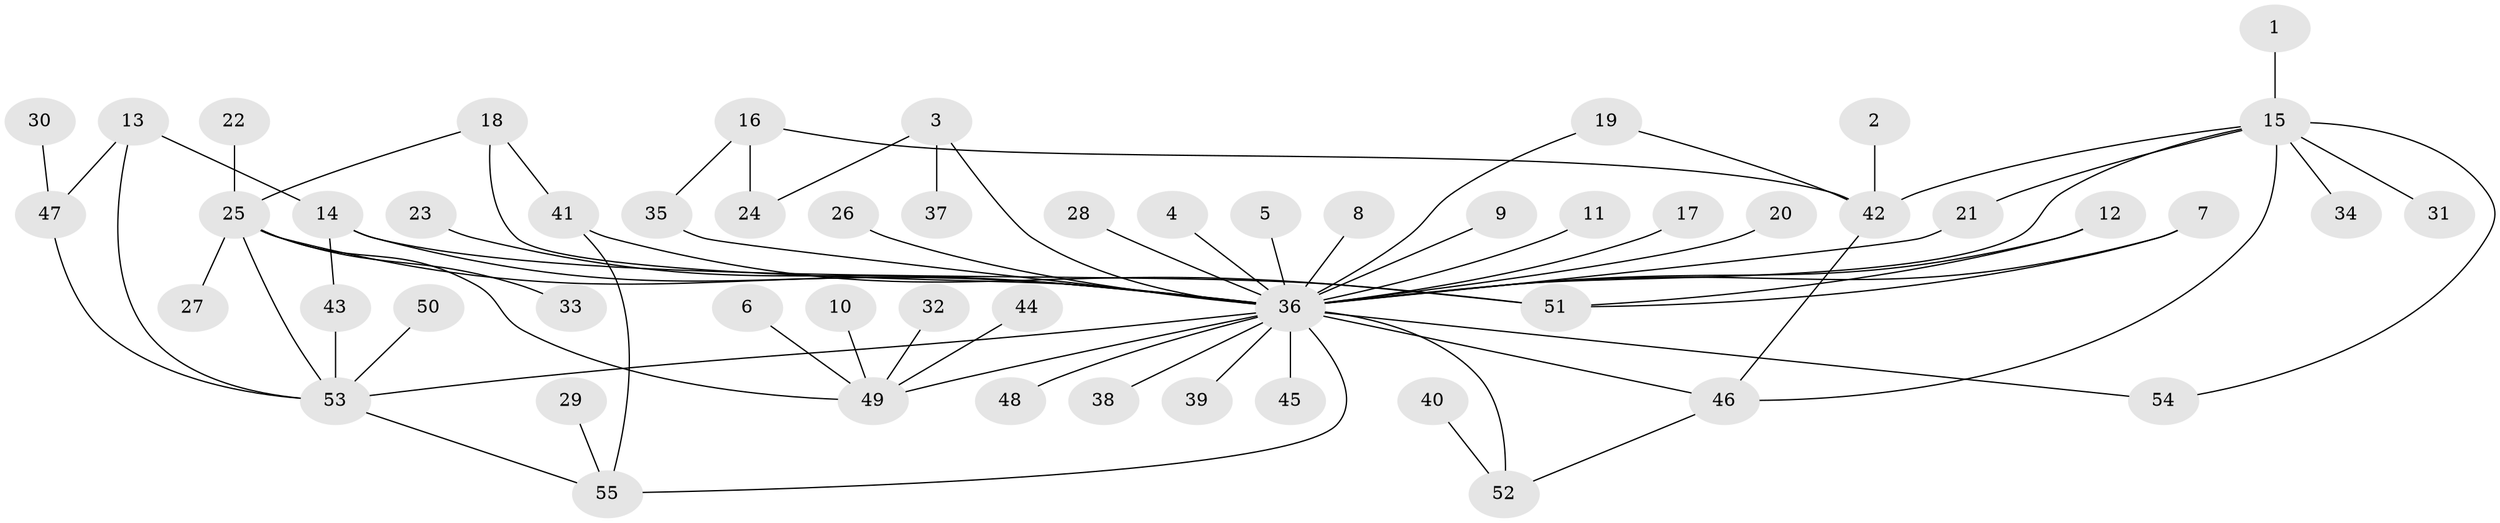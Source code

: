 // original degree distribution, {9: 0.01818181818181818, 36: 0.00909090909090909, 5: 0.02727272727272727, 3: 0.05454545454545454, 2: 0.24545454545454545, 8: 0.01818181818181818, 1: 0.5181818181818182, 6: 0.00909090909090909, 4: 0.1}
// Generated by graph-tools (version 1.1) at 2025/01/03/09/25 03:01:45]
// undirected, 55 vertices, 73 edges
graph export_dot {
graph [start="1"]
  node [color=gray90,style=filled];
  1;
  2;
  3;
  4;
  5;
  6;
  7;
  8;
  9;
  10;
  11;
  12;
  13;
  14;
  15;
  16;
  17;
  18;
  19;
  20;
  21;
  22;
  23;
  24;
  25;
  26;
  27;
  28;
  29;
  30;
  31;
  32;
  33;
  34;
  35;
  36;
  37;
  38;
  39;
  40;
  41;
  42;
  43;
  44;
  45;
  46;
  47;
  48;
  49;
  50;
  51;
  52;
  53;
  54;
  55;
  1 -- 15 [weight=1.0];
  2 -- 42 [weight=1.0];
  3 -- 24 [weight=1.0];
  3 -- 36 [weight=1.0];
  3 -- 37 [weight=1.0];
  4 -- 36 [weight=1.0];
  5 -- 36 [weight=1.0];
  6 -- 49 [weight=1.0];
  7 -- 36 [weight=1.0];
  7 -- 51 [weight=1.0];
  8 -- 36 [weight=1.0];
  9 -- 36 [weight=1.0];
  10 -- 49 [weight=1.0];
  11 -- 36 [weight=1.0];
  12 -- 36 [weight=1.0];
  12 -- 51 [weight=1.0];
  13 -- 14 [weight=1.0];
  13 -- 47 [weight=1.0];
  13 -- 53 [weight=1.0];
  14 -- 36 [weight=1.0];
  14 -- 43 [weight=1.0];
  14 -- 51 [weight=1.0];
  15 -- 21 [weight=1.0];
  15 -- 31 [weight=1.0];
  15 -- 34 [weight=1.0];
  15 -- 36 [weight=1.0];
  15 -- 42 [weight=1.0];
  15 -- 46 [weight=1.0];
  15 -- 54 [weight=1.0];
  16 -- 24 [weight=1.0];
  16 -- 35 [weight=1.0];
  16 -- 42 [weight=1.0];
  17 -- 36 [weight=1.0];
  18 -- 25 [weight=1.0];
  18 -- 36 [weight=1.0];
  18 -- 41 [weight=1.0];
  19 -- 36 [weight=1.0];
  19 -- 42 [weight=1.0];
  20 -- 36 [weight=1.0];
  21 -- 36 [weight=1.0];
  22 -- 25 [weight=1.0];
  23 -- 36 [weight=1.0];
  25 -- 27 [weight=1.0];
  25 -- 33 [weight=1.0];
  25 -- 36 [weight=1.0];
  25 -- 49 [weight=1.0];
  25 -- 53 [weight=1.0];
  26 -- 36 [weight=1.0];
  28 -- 36 [weight=1.0];
  29 -- 55 [weight=1.0];
  30 -- 47 [weight=1.0];
  32 -- 49 [weight=1.0];
  35 -- 36 [weight=1.0];
  36 -- 38 [weight=1.0];
  36 -- 39 [weight=1.0];
  36 -- 45 [weight=1.0];
  36 -- 46 [weight=1.0];
  36 -- 48 [weight=1.0];
  36 -- 49 [weight=1.0];
  36 -- 52 [weight=2.0];
  36 -- 53 [weight=1.0];
  36 -- 54 [weight=1.0];
  36 -- 55 [weight=1.0];
  40 -- 52 [weight=1.0];
  41 -- 51 [weight=1.0];
  41 -- 55 [weight=1.0];
  42 -- 46 [weight=1.0];
  43 -- 53 [weight=1.0];
  44 -- 49 [weight=1.0];
  46 -- 52 [weight=1.0];
  47 -- 53 [weight=1.0];
  50 -- 53 [weight=1.0];
  53 -- 55 [weight=1.0];
}
